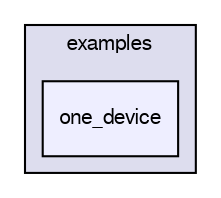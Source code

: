 digraph "one_device" {
  compound=true
  node [ fontsize="10", fontname="FreeSans"];
  edge [ labelfontsize="10", labelfontname="FreeSans"];
  subgraph clusterdir_d28a4824dc47e487b107a5db32ef43c4 {
    graph [ bgcolor="#ddddee", pencolor="black", label="examples" fontname="FreeSans", fontsize="10", URL="dir_d28a4824dc47e487b107a5db32ef43c4.html"]
  dir_1369910be5c833cb06cec1bc350d1012 [shape=box, label="one_device", style="filled", fillcolor="#eeeeff", pencolor="black", URL="dir_1369910be5c833cb06cec1bc350d1012.html"];
  }
}
